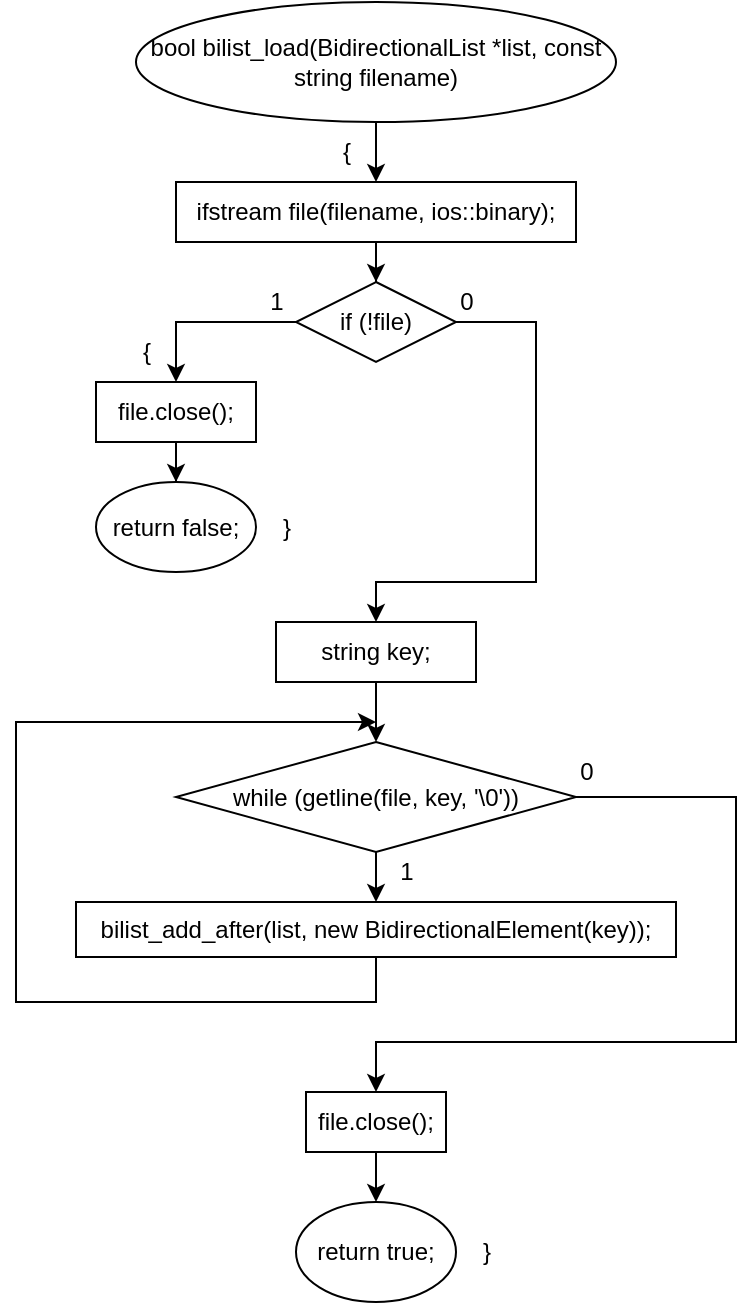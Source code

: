 <mxfile version="20.8.16" type="device"><diagram name="Страница 1" id="CYMPsDf6UsWhRl1evmvq"><mxGraphModel dx="1036" dy="614" grid="1" gridSize="10" guides="1" tooltips="1" connect="1" arrows="1" fold="1" page="1" pageScale="1" pageWidth="827" pageHeight="1169" math="0" shadow="0"><root><mxCell id="0"/><mxCell id="1" parent="0"/><mxCell id="E33xtV-LWdMRP2eD4J_D-3" value="" style="edgeStyle=orthogonalEdgeStyle;rounded=0;orthogonalLoop=1;jettySize=auto;html=1;" parent="1" source="E33xtV-LWdMRP2eD4J_D-1" target="E33xtV-LWdMRP2eD4J_D-2" edge="1"><mxGeometry relative="1" as="geometry"/></mxCell><mxCell id="E33xtV-LWdMRP2eD4J_D-1" value="bool bilist_load(BidirectionalList *list, const string filename)" style="ellipse;whiteSpace=wrap;html=1;" parent="1" vertex="1"><mxGeometry x="280" y="40" width="240" height="60" as="geometry"/></mxCell><mxCell id="E33xtV-LWdMRP2eD4J_D-6" value="" style="edgeStyle=orthogonalEdgeStyle;rounded=0;orthogonalLoop=1;jettySize=auto;html=1;" parent="1" source="E33xtV-LWdMRP2eD4J_D-2" target="E33xtV-LWdMRP2eD4J_D-5" edge="1"><mxGeometry relative="1" as="geometry"/></mxCell><mxCell id="E33xtV-LWdMRP2eD4J_D-2" value="ifstream file(filename, ios::binary);" style="whiteSpace=wrap;html=1;" parent="1" vertex="1"><mxGeometry x="300" y="130" width="200" height="30" as="geometry"/></mxCell><mxCell id="E33xtV-LWdMRP2eD4J_D-4" value="{" style="text;html=1;align=center;verticalAlign=middle;resizable=0;points=[];autosize=1;strokeColor=none;fillColor=none;" parent="1" vertex="1"><mxGeometry x="370" y="100" width="30" height="30" as="geometry"/></mxCell><mxCell id="E33xtV-LWdMRP2eD4J_D-8" style="edgeStyle=orthogonalEdgeStyle;rounded=0;orthogonalLoop=1;jettySize=auto;html=1;entryX=0.5;entryY=0;entryDx=0;entryDy=0;" parent="1" source="E33xtV-LWdMRP2eD4J_D-5" target="E33xtV-LWdMRP2eD4J_D-7" edge="1"><mxGeometry relative="1" as="geometry"/></mxCell><mxCell id="E33xtV-LWdMRP2eD4J_D-16" value="" style="edgeStyle=orthogonalEdgeStyle;rounded=0;orthogonalLoop=1;jettySize=auto;html=1;entryX=0.5;entryY=0;entryDx=0;entryDy=0;" parent="1" source="E33xtV-LWdMRP2eD4J_D-5" target="E33xtV-LWdMRP2eD4J_D-15" edge="1"><mxGeometry relative="1" as="geometry"><Array as="points"><mxPoint x="480" y="200"/><mxPoint x="480" y="330"/><mxPoint x="400" y="330"/></Array></mxGeometry></mxCell><mxCell id="E33xtV-LWdMRP2eD4J_D-5" value="if (!file)" style="rhombus;whiteSpace=wrap;html=1;" parent="1" vertex="1"><mxGeometry x="360" y="180" width="80" height="40" as="geometry"/></mxCell><mxCell id="E33xtV-LWdMRP2eD4J_D-12" value="" style="edgeStyle=orthogonalEdgeStyle;rounded=0;orthogonalLoop=1;jettySize=auto;html=1;" parent="1" source="E33xtV-LWdMRP2eD4J_D-7" target="E33xtV-LWdMRP2eD4J_D-11" edge="1"><mxGeometry relative="1" as="geometry"/></mxCell><mxCell id="E33xtV-LWdMRP2eD4J_D-7" value="file.close();" style="whiteSpace=wrap;html=1;" parent="1" vertex="1"><mxGeometry x="260" y="230" width="80" height="30" as="geometry"/></mxCell><mxCell id="E33xtV-LWdMRP2eD4J_D-9" value="{" style="text;html=1;align=center;verticalAlign=middle;resizable=0;points=[];autosize=1;strokeColor=none;fillColor=none;" parent="1" vertex="1"><mxGeometry x="270" y="200" width="30" height="30" as="geometry"/></mxCell><mxCell id="E33xtV-LWdMRP2eD4J_D-10" value="1" style="text;html=1;align=center;verticalAlign=middle;resizable=0;points=[];autosize=1;strokeColor=none;fillColor=none;" parent="1" vertex="1"><mxGeometry x="335" y="175" width="30" height="30" as="geometry"/></mxCell><mxCell id="E33xtV-LWdMRP2eD4J_D-11" value="return false;" style="ellipse;whiteSpace=wrap;html=1;" parent="1" vertex="1"><mxGeometry x="260" y="280" width="80" height="45" as="geometry"/></mxCell><mxCell id="E33xtV-LWdMRP2eD4J_D-13" value="}" style="text;html=1;align=center;verticalAlign=middle;resizable=0;points=[];autosize=1;strokeColor=none;fillColor=none;" parent="1" vertex="1"><mxGeometry x="340" y="287.5" width="30" height="30" as="geometry"/></mxCell><mxCell id="E33xtV-LWdMRP2eD4J_D-20" value="" style="edgeStyle=orthogonalEdgeStyle;rounded=0;orthogonalLoop=1;jettySize=auto;html=1;" parent="1" source="E33xtV-LWdMRP2eD4J_D-15" target="E33xtV-LWdMRP2eD4J_D-19" edge="1"><mxGeometry relative="1" as="geometry"/></mxCell><mxCell id="E33xtV-LWdMRP2eD4J_D-15" value="string key;" style="whiteSpace=wrap;html=1;" parent="1" vertex="1"><mxGeometry x="350" y="350" width="100" height="30" as="geometry"/></mxCell><mxCell id="E33xtV-LWdMRP2eD4J_D-17" value="0" style="text;html=1;align=center;verticalAlign=middle;resizable=0;points=[];autosize=1;strokeColor=none;fillColor=none;" parent="1" vertex="1"><mxGeometry x="430" y="175" width="30" height="30" as="geometry"/></mxCell><mxCell id="E33xtV-LWdMRP2eD4J_D-22" value="" style="edgeStyle=orthogonalEdgeStyle;rounded=0;orthogonalLoop=1;jettySize=auto;html=1;" parent="1" source="E33xtV-LWdMRP2eD4J_D-19" target="E33xtV-LWdMRP2eD4J_D-21" edge="1"><mxGeometry relative="1" as="geometry"/></mxCell><mxCell id="E33xtV-LWdMRP2eD4J_D-26" style="edgeStyle=orthogonalEdgeStyle;rounded=0;orthogonalLoop=1;jettySize=auto;html=1;entryX=0.5;entryY=0;entryDx=0;entryDy=0;" parent="1" source="E33xtV-LWdMRP2eD4J_D-19" target="E33xtV-LWdMRP2eD4J_D-25" edge="1"><mxGeometry relative="1" as="geometry"><Array as="points"><mxPoint x="580" y="438"/><mxPoint x="580" y="560"/><mxPoint x="400" y="560"/></Array></mxGeometry></mxCell><mxCell id="E33xtV-LWdMRP2eD4J_D-19" value="while (getline(file, key, '\0'))" style="rhombus;whiteSpace=wrap;html=1;" parent="1" vertex="1"><mxGeometry x="300" y="410" width="200" height="55" as="geometry"/></mxCell><mxCell id="E33xtV-LWdMRP2eD4J_D-23" style="edgeStyle=orthogonalEdgeStyle;rounded=0;orthogonalLoop=1;jettySize=auto;html=1;" parent="1" source="E33xtV-LWdMRP2eD4J_D-21" edge="1"><mxGeometry relative="1" as="geometry"><mxPoint x="400" y="400" as="targetPoint"/><Array as="points"><mxPoint x="400" y="540"/><mxPoint x="220" y="540"/><mxPoint x="220" y="400"/></Array></mxGeometry></mxCell><mxCell id="E33xtV-LWdMRP2eD4J_D-21" value="bilist_add_after(list, new BidirectionalElement(key));" style="whiteSpace=wrap;html=1;" parent="1" vertex="1"><mxGeometry x="250" y="490" width="300" height="27.5" as="geometry"/></mxCell><mxCell id="E33xtV-LWdMRP2eD4J_D-24" value="1" style="text;html=1;align=center;verticalAlign=middle;resizable=0;points=[];autosize=1;strokeColor=none;fillColor=none;" parent="1" vertex="1"><mxGeometry x="400" y="460" width="30" height="30" as="geometry"/></mxCell><mxCell id="E33xtV-LWdMRP2eD4J_D-29" value="" style="edgeStyle=orthogonalEdgeStyle;rounded=0;orthogonalLoop=1;jettySize=auto;html=1;" parent="1" source="E33xtV-LWdMRP2eD4J_D-25" target="E33xtV-LWdMRP2eD4J_D-28" edge="1"><mxGeometry relative="1" as="geometry"/></mxCell><mxCell id="E33xtV-LWdMRP2eD4J_D-25" value="file.close();" style="whiteSpace=wrap;html=1;" parent="1" vertex="1"><mxGeometry x="365" y="585" width="70" height="30" as="geometry"/></mxCell><mxCell id="E33xtV-LWdMRP2eD4J_D-27" value="0" style="text;html=1;align=center;verticalAlign=middle;resizable=0;points=[];autosize=1;strokeColor=none;fillColor=none;" parent="1" vertex="1"><mxGeometry x="490" y="410" width="30" height="30" as="geometry"/></mxCell><mxCell id="E33xtV-LWdMRP2eD4J_D-28" value="return true;" style="ellipse;whiteSpace=wrap;html=1;" parent="1" vertex="1"><mxGeometry x="360" y="640" width="80" height="50" as="geometry"/></mxCell><mxCell id="E33xtV-LWdMRP2eD4J_D-30" value="}" style="text;html=1;align=center;verticalAlign=middle;resizable=0;points=[];autosize=1;strokeColor=none;fillColor=none;" parent="1" vertex="1"><mxGeometry x="440" y="650" width="30" height="30" as="geometry"/></mxCell></root></mxGraphModel></diagram></mxfile>